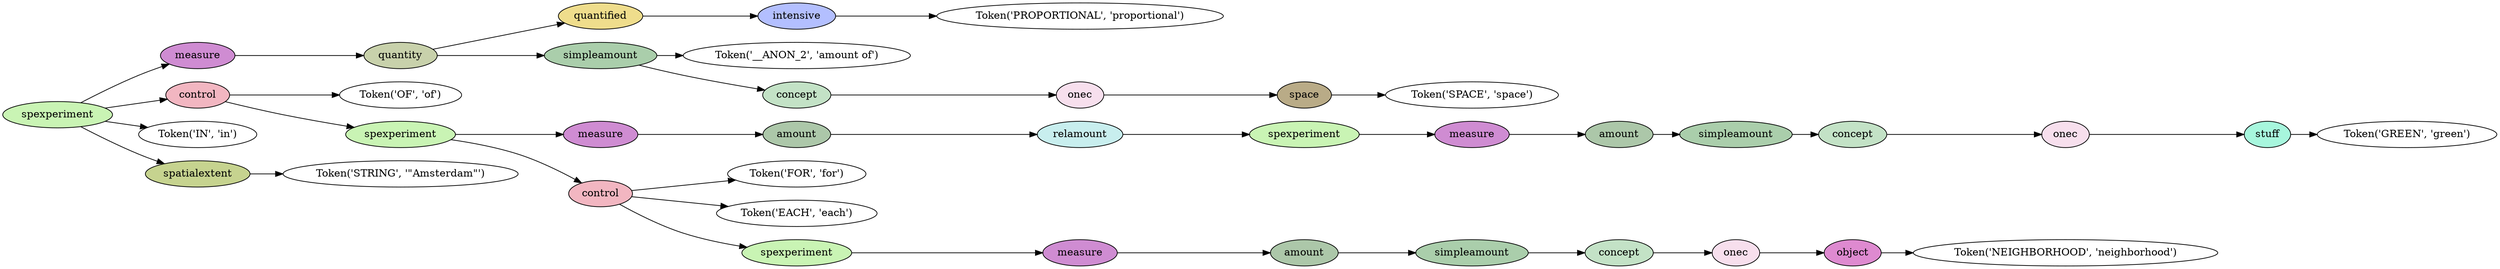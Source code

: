 digraph G {
rankdir=LR;
0 [label="Token('PROPORTIONAL', 'proportional')"];
1 [fillcolor="#b3bfff", label=intensive, style=filled];
1 -> 0;
2 [fillcolor="#efdd8c", label=quantified, style=filled];
2 -> 1;
3 [label="Token('__ANON_2', 'amount of')"];
4 [label="Token('SPACE', 'space')"];
5 [fillcolor="#b9ab87", label=space, style=filled];
5 -> 4;
6 [fillcolor="#f7dfed", label=onec, style=filled];
6 -> 5;
7 [fillcolor="#c3e2c6", label=concept, style=filled];
7 -> 6;
8 [fillcolor="#aaceab", label=simpleamount, style=filled];
8 -> 3;
8 -> 7;
9 [fillcolor="#c8d1ab", label=quantity, style=filled];
9 -> 2;
9 -> 8;
10 [fillcolor="#cf8cd2", label=measure, style=filled];
10 -> 9;
11 [label="Token('OF', 'of')"];
12 [label="Token('GREEN', 'green')"];
13 [fillcolor="#a7f6dd", label=stuff, style=filled];
13 -> 12;
14 [fillcolor="#f7dfed", label=onec, style=filled];
14 -> 13;
15 [fillcolor="#c3e2c6", label=concept, style=filled];
15 -> 14;
16 [fillcolor="#aaceab", label=simpleamount, style=filled];
16 -> 15;
17 [fillcolor="#acc7a9", label=amount, style=filled];
17 -> 16;
18 [fillcolor="#cf8cd2", label=measure, style=filled];
18 -> 17;
19 [fillcolor="#c9f4b4", label=spexperiment, style=filled];
19 -> 18;
20 [fillcolor="#c8eeee", label=relamount, style=filled];
20 -> 19;
21 [fillcolor="#acc7a9", label=amount, style=filled];
21 -> 20;
22 [fillcolor="#cf8cd2", label=measure, style=filled];
22 -> 21;
23 [label="Token('FOR', 'for')"];
24 [label="Token('EACH', 'each')"];
25 [label="Token('NEIGHBORHOOD', 'neighborhood')"];
26 [fillcolor="#de8ad0", label=object, style=filled];
26 -> 25;
27 [fillcolor="#f7dfed", label=onec, style=filled];
27 -> 26;
28 [fillcolor="#c3e2c6", label=concept, style=filled];
28 -> 27;
29 [fillcolor="#aaceab", label=simpleamount, style=filled];
29 -> 28;
30 [fillcolor="#acc7a9", label=amount, style=filled];
30 -> 29;
31 [fillcolor="#cf8cd2", label=measure, style=filled];
31 -> 30;
32 [fillcolor="#c9f4b4", label=spexperiment, style=filled];
32 -> 31;
33 [fillcolor="#f2b6c1", label=control, style=filled];
33 -> 23;
33 -> 24;
33 -> 32;
34 [fillcolor="#c9f4b4", label=spexperiment, style=filled];
34 -> 22;
34 -> 33;
35 [fillcolor="#f2b6c1", label=control, style=filled];
35 -> 11;
35 -> 34;
36 [label="Token('IN', 'in')"];
37 [label="Token('STRING', '\"Amsterdam\"')"];
38 [fillcolor="#c6d38f", label=spatialextent, style=filled];
38 -> 37;
39 [fillcolor="#c9f4b4", label=spexperiment, style=filled];
39 -> 10;
39 -> 35;
39 -> 36;
39 -> 38;
}
